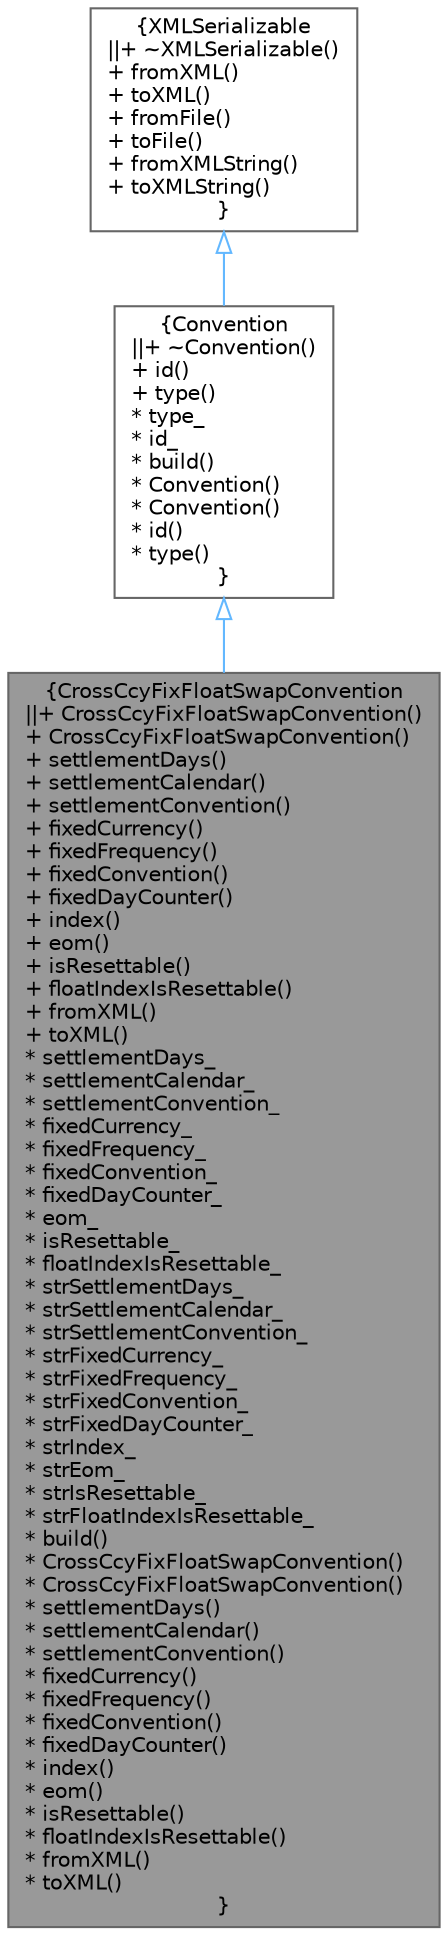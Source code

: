 digraph "CrossCcyFixFloatSwapConvention"
{
 // INTERACTIVE_SVG=YES
 // LATEX_PDF_SIZE
  bgcolor="transparent";
  edge [fontname=Helvetica,fontsize=10,labelfontname=Helvetica,labelfontsize=10];
  node [fontname=Helvetica,fontsize=10,shape=box,height=0.2,width=0.4];
  Node1 [label="{CrossCcyFixFloatSwapConvention\n||+ CrossCcyFixFloatSwapConvention()\l+ CrossCcyFixFloatSwapConvention()\l+ settlementDays()\l+ settlementCalendar()\l+ settlementConvention()\l+ fixedCurrency()\l+ fixedFrequency()\l+ fixedConvention()\l+ fixedDayCounter()\l+ index()\l+ eom()\l+ isResettable()\l+ floatIndexIsResettable()\l+ fromXML()\l+ toXML()\l* settlementDays_\l* settlementCalendar_\l* settlementConvention_\l* fixedCurrency_\l* fixedFrequency_\l* fixedConvention_\l* fixedDayCounter_\l* eom_\l* isResettable_\l* floatIndexIsResettable_\l* strSettlementDays_\l* strSettlementCalendar_\l* strSettlementConvention_\l* strFixedCurrency_\l* strFixedFrequency_\l* strFixedConvention_\l* strFixedDayCounter_\l* strIndex_\l* strEom_\l* strIsResettable_\l* strFloatIndexIsResettable_\l* build()\l* CrossCcyFixFloatSwapConvention()\l* CrossCcyFixFloatSwapConvention()\l* settlementDays()\l* settlementCalendar()\l* settlementConvention()\l* fixedCurrency()\l* fixedFrequency()\l* fixedConvention()\l* fixedDayCounter()\l* index()\l* eom()\l* isResettable()\l* floatIndexIsResettable()\l* fromXML()\l* toXML()\l}",height=0.2,width=0.4,color="gray40", fillcolor="grey60", style="filled", fontcolor="black",tooltip=" "];
  Node2 -> Node1 [dir="back",color="steelblue1",style="solid",arrowtail="onormal"];
  Node2 [label="{Convention\n||+ ~Convention()\l+ id()\l+ type()\l* type_\l* id_\l* build()\l* Convention()\l* Convention()\l* id()\l* type()\l}",height=0.2,width=0.4,color="gray40", fillcolor="white", style="filled",URL="$classore_1_1data_1_1_convention.html",tooltip="Abstract base class for convention objects."];
  Node3 -> Node2 [dir="back",color="steelblue1",style="solid",arrowtail="onormal"];
  Node3 [label="{XMLSerializable\n||+ ~XMLSerializable()\l+ fromXML()\l+ toXML()\l+ fromFile()\l+ toFile()\l+ fromXMLString()\l+ toXMLString()\l}",height=0.2,width=0.4,color="gray40", fillcolor="white", style="filled",URL="$classore_1_1data_1_1_x_m_l_serializable.html",tooltip="Base class for all serializable classes."];
}
